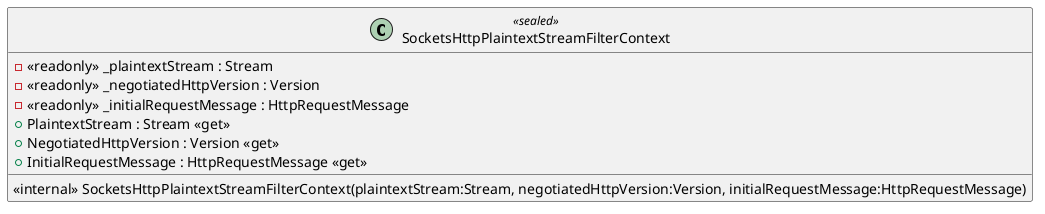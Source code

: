 @startuml
class SocketsHttpPlaintextStreamFilterContext <<sealed>> {
    - <<readonly>> _plaintextStream : Stream
    - <<readonly>> _negotiatedHttpVersion : Version
    - <<readonly>> _initialRequestMessage : HttpRequestMessage
    <<internal>> SocketsHttpPlaintextStreamFilterContext(plaintextStream:Stream, negotiatedHttpVersion:Version, initialRequestMessage:HttpRequestMessage)
    + PlaintextStream : Stream <<get>>
    + NegotiatedHttpVersion : Version <<get>>
    + InitialRequestMessage : HttpRequestMessage <<get>>
}
@enduml
